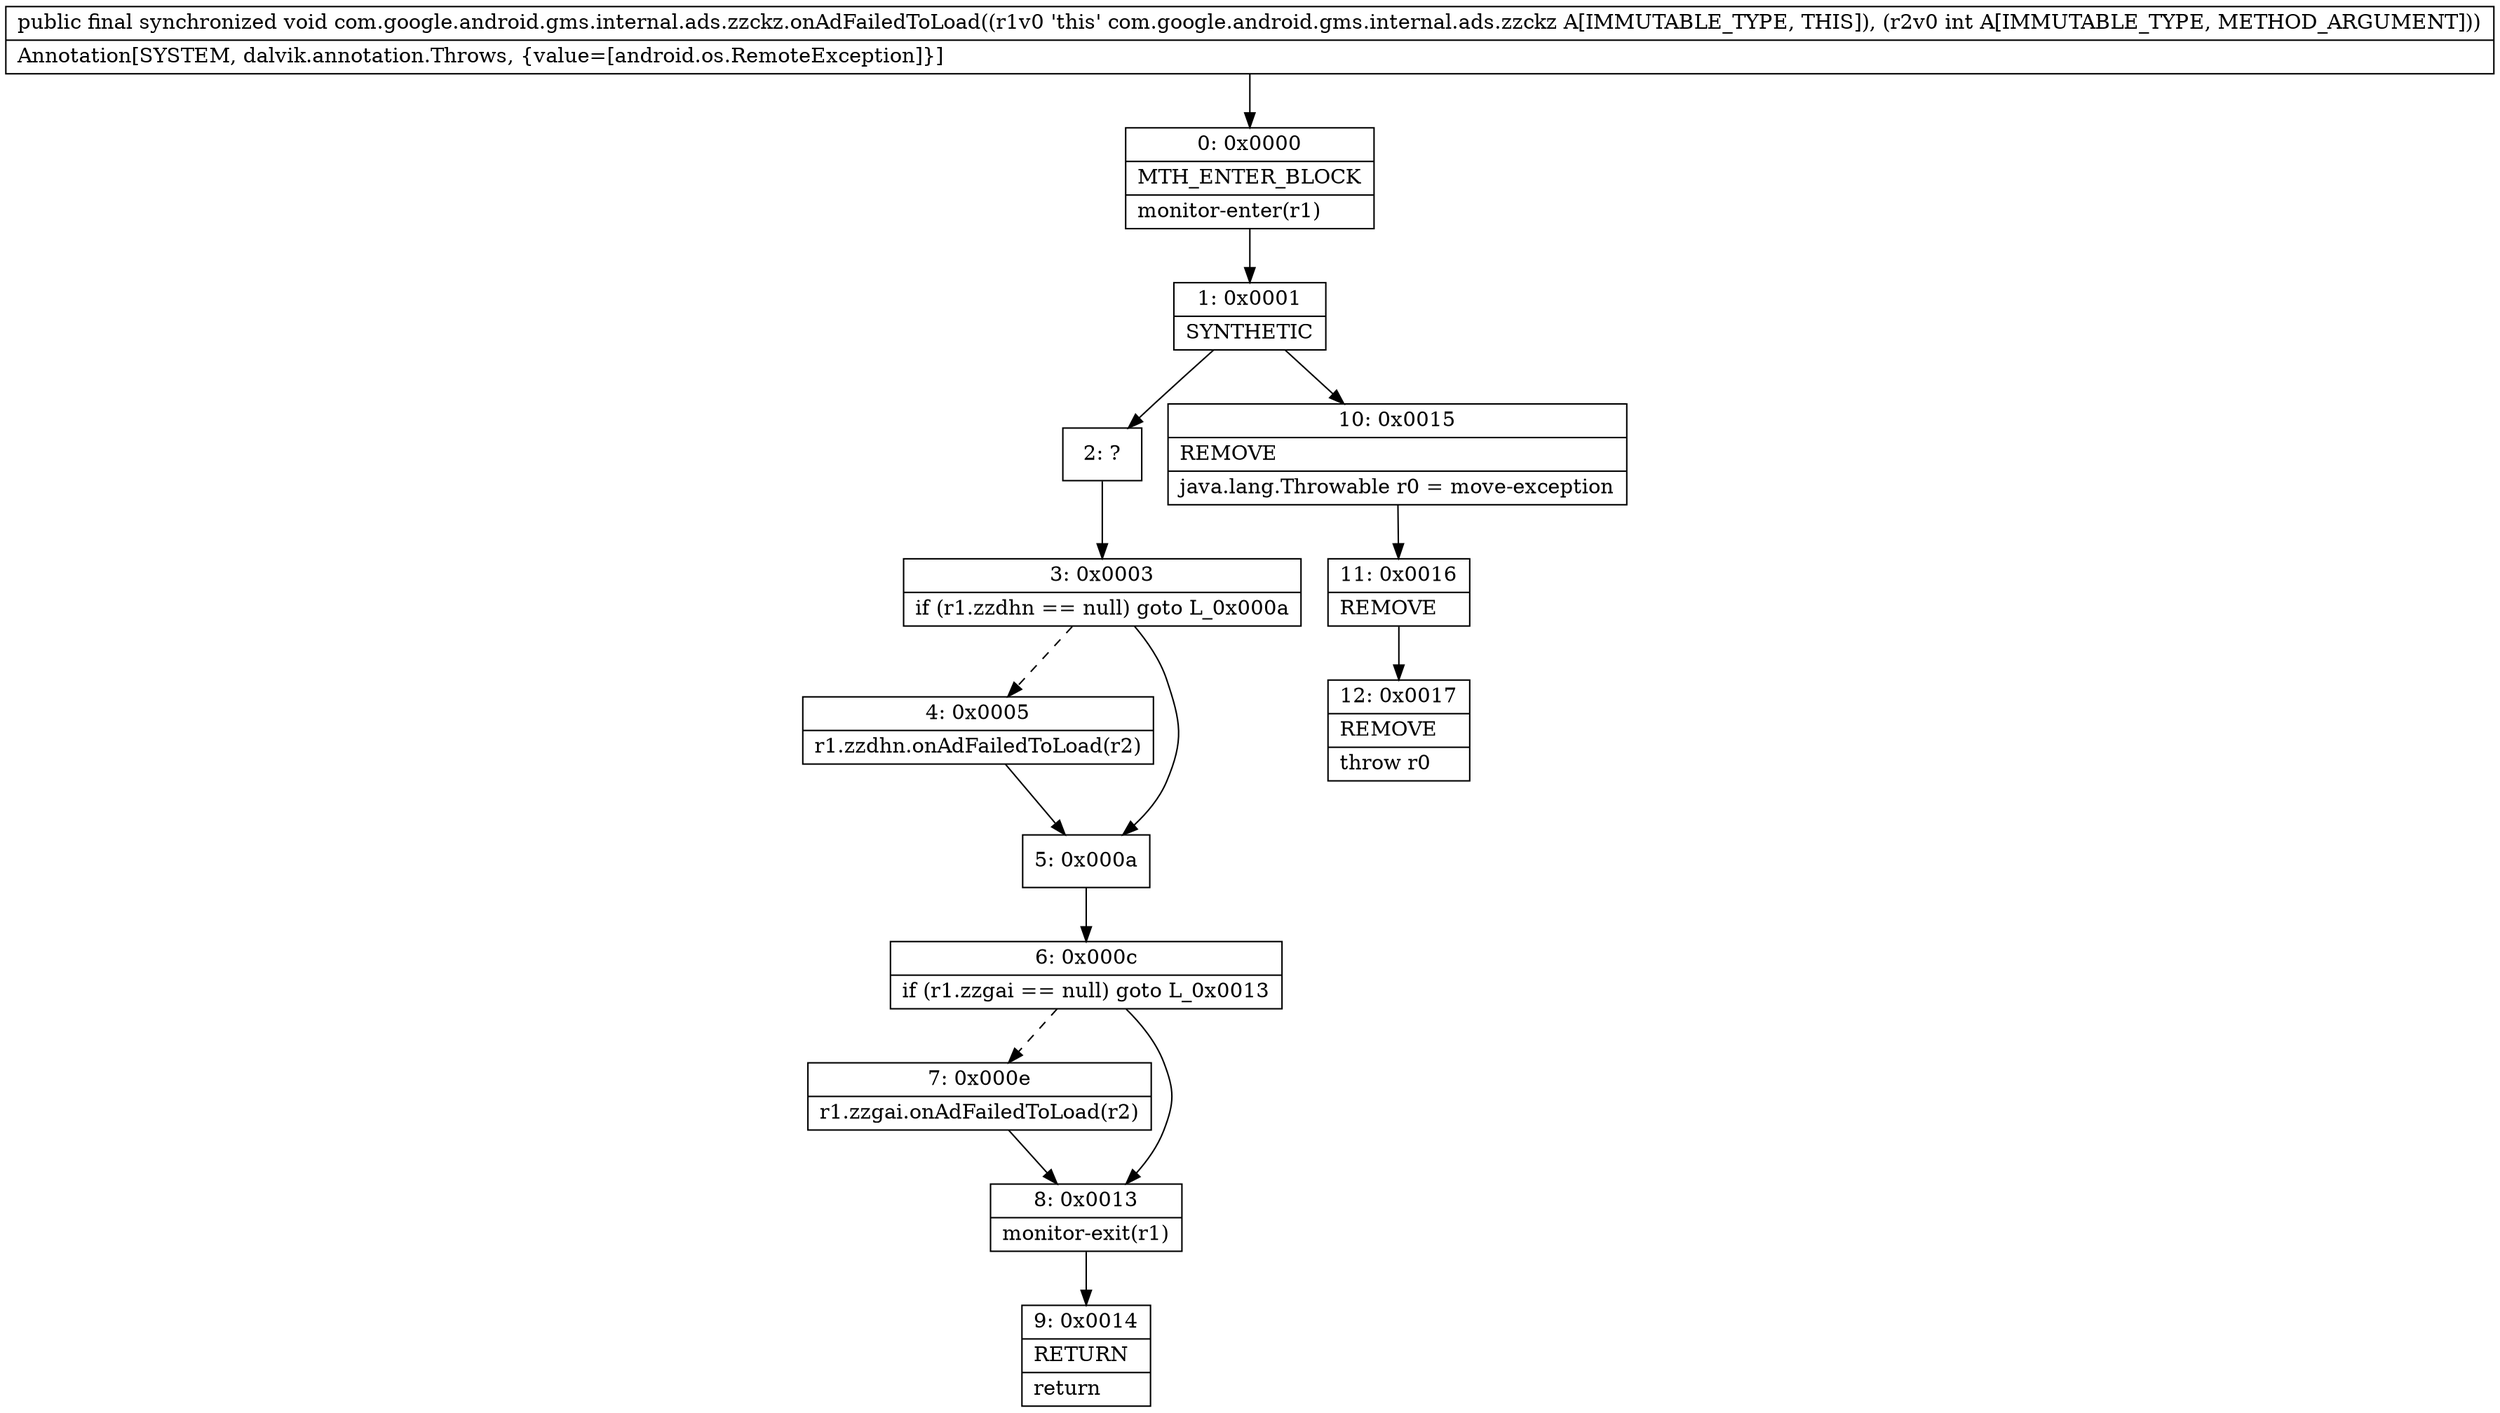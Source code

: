digraph "CFG forcom.google.android.gms.internal.ads.zzckz.onAdFailedToLoad(I)V" {
Node_0 [shape=record,label="{0\:\ 0x0000|MTH_ENTER_BLOCK\l|monitor\-enter(r1)\l}"];
Node_1 [shape=record,label="{1\:\ 0x0001|SYNTHETIC\l}"];
Node_2 [shape=record,label="{2\:\ ?}"];
Node_3 [shape=record,label="{3\:\ 0x0003|if (r1.zzdhn == null) goto L_0x000a\l}"];
Node_4 [shape=record,label="{4\:\ 0x0005|r1.zzdhn.onAdFailedToLoad(r2)\l}"];
Node_5 [shape=record,label="{5\:\ 0x000a}"];
Node_6 [shape=record,label="{6\:\ 0x000c|if (r1.zzgai == null) goto L_0x0013\l}"];
Node_7 [shape=record,label="{7\:\ 0x000e|r1.zzgai.onAdFailedToLoad(r2)\l}"];
Node_8 [shape=record,label="{8\:\ 0x0013|monitor\-exit(r1)\l}"];
Node_9 [shape=record,label="{9\:\ 0x0014|RETURN\l|return\l}"];
Node_10 [shape=record,label="{10\:\ 0x0015|REMOVE\l|java.lang.Throwable r0 = move\-exception\l}"];
Node_11 [shape=record,label="{11\:\ 0x0016|REMOVE\l}"];
Node_12 [shape=record,label="{12\:\ 0x0017|REMOVE\l|throw r0\l}"];
MethodNode[shape=record,label="{public final synchronized void com.google.android.gms.internal.ads.zzckz.onAdFailedToLoad((r1v0 'this' com.google.android.gms.internal.ads.zzckz A[IMMUTABLE_TYPE, THIS]), (r2v0 int A[IMMUTABLE_TYPE, METHOD_ARGUMENT]))  | Annotation[SYSTEM, dalvik.annotation.Throws, \{value=[android.os.RemoteException]\}]\l}"];
MethodNode -> Node_0;
Node_0 -> Node_1;
Node_1 -> Node_2;
Node_1 -> Node_10;
Node_2 -> Node_3;
Node_3 -> Node_4[style=dashed];
Node_3 -> Node_5;
Node_4 -> Node_5;
Node_5 -> Node_6;
Node_6 -> Node_7[style=dashed];
Node_6 -> Node_8;
Node_7 -> Node_8;
Node_8 -> Node_9;
Node_10 -> Node_11;
Node_11 -> Node_12;
}


